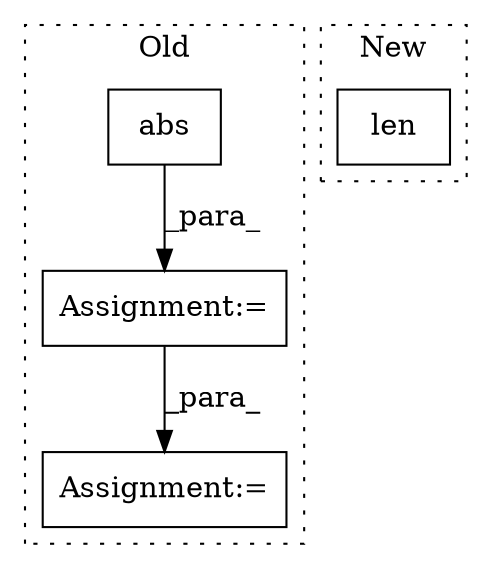 digraph G {
subgraph cluster0 {
1 [label="abs" a="32" s="1670,1737" l="4,1" shape="box"];
3 [label="Assignment:=" a="7" s="1767" l="1" shape="box"];
4 [label="Assignment:=" a="7" s="2066" l="1" shape="box"];
label = "Old";
style="dotted";
}
subgraph cluster1 {
2 [label="len" a="32" s="1567,1579" l="4,1" shape="box"];
label = "New";
style="dotted";
}
1 -> 3 [label="_para_"];
3 -> 4 [label="_para_"];
}